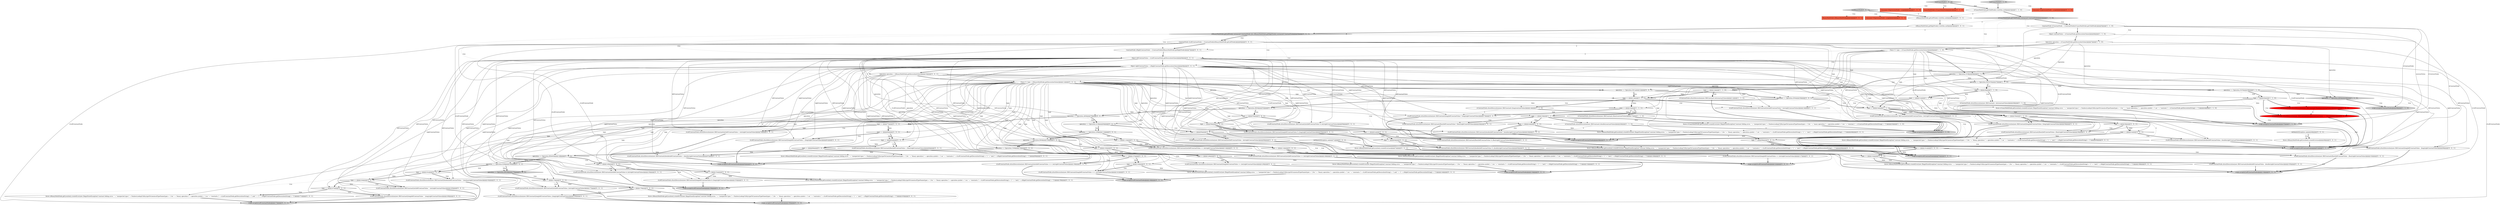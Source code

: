 digraph {
118 [style = filled, label = "type == @@@61@@@['0', '0', '1']", fillcolor = white, shape = diamond image = "AAA0AAABBB3BBB"];
20 [style = filled, label = "Object constantValue = irConstantNode.getDecorationValue()@@@6@@@['1', '1', '0']", fillcolor = white, shape = ellipse image = "AAA0AAABBB1BBB"];
108 [style = filled, label = "type == @@@83@@@['0', '0', '1']", fillcolor = white, shape = diamond image = "AAA0AAABBB3BBB"];
55 [style = filled, label = "irLeftConstantNode.attachDecoration(new IRDConstant((int)leftConstantValue % (int)rightConstantValue))@@@56@@@['0', '0', '1']", fillcolor = white, shape = ellipse image = "AAA0AAABBB3BBB"];
126 [style = filled, label = "throw irBinaryMathNode.getLocation().createError(ae)@@@72@@@['0', '0', '1']", fillcolor = white, shape = ellipse image = "AAA0AAABBB3BBB"];
89 [style = filled, label = "type == @@@179@@@['0', '0', '1']", fillcolor = white, shape = diamond image = "AAA0AAABBB3BBB"];
119 [style = filled, label = "Consumer<ExpressionNode> scope@@@2@@@['0', '0', '1']", fillcolor = tomato, shape = box image = "AAA0AAABBB3BBB"];
127 [style = filled, label = "visitBinaryMath['0', '0', '1']", fillcolor = lightgray, shape = diamond image = "AAA0AAABBB3BBB"];
51 [style = filled, label = "scope.accept(irLeftConstantNode)@@@146@@@['0', '0', '1']", fillcolor = lightgray, shape = ellipse image = "AAA0AAABBB3BBB"];
116 [style = filled, label = "throw irBinaryMathNode.getLocation().createError(new IllegalStateException(\"constant folding error: \" + \"unexpected type (\" + PainlessLookupUtility.typeToCanonicalTypeName(type) + \"( for \" + \"binary operation (\" + operation.symbol + \"( on \" + \"constants (\" + irLeftConstantNode.getDecorationString() + \"( \" + \"and (\" + irRightConstantNode.getDecorationString() + \"(\"))@@@132@@@['0', '0', '1']", fillcolor = white, shape = ellipse image = "AAA0AAABBB3BBB"];
143 [style = filled, label = "irLeftConstantNode.attachDecoration(new IRDConstant((long)leftConstantValue / (long)rightConstantValue))@@@36@@@['0', '0', '1']", fillcolor = white, shape = ellipse image = "AAA0AAABBB3BBB"];
25 [style = filled, label = "visitUnaryMath['1', '0', '0']", fillcolor = lightgray, shape = diamond image = "AAA0AAABBB1BBB"];
18 [style = filled, label = "operation == Operation.BWNOT@@@27@@@['1', '1', '0']", fillcolor = white, shape = diamond image = "AAA0AAABBB1BBB"];
73 [style = filled, label = "type == @@@98@@@['0', '0', '1']", fillcolor = white, shape = diamond image = "AAA0AAABBB3BBB"];
137 [style = filled, label = "type == @@@77@@@['0', '0', '1']", fillcolor = white, shape = diamond image = "AAA0AAABBB3BBB"];
141 [style = filled, label = "throw irBinaryMathNode.getLocation().createError(new IllegalStateException(\"constant folding error: \" + \"unexpected type (\" + PainlessLookupUtility.typeToCanonicalTypeName(type) + \"( for \" + \"binary operation (\" + operation.symbol + \"( on \" + \"constants (\" + irLeftConstantNode.getDecorationString() + \"( \" + \"and (\" + irRightConstantNode.getDecorationString() + \"(\"))@@@45@@@['0', '0', '1']", fillcolor = white, shape = ellipse image = "AAA0AAABBB3BBB"];
12 [style = filled, label = "type == @@@40@@@['1', '1', '0']", fillcolor = white, shape = diamond image = "AAA0AAABBB1BBB"];
3 [style = filled, label = "Operation operation = irUnaryMathNode.getDecorationValue()@@@7@@@['1', '1', '0']", fillcolor = white, shape = ellipse image = "AAA0AAABBB1BBB"];
17 [style = filled, label = "irConstantNode.attachDecoration(new IRDConstant(-(long)constantValue))@@@14@@@['1', '1', '0']", fillcolor = white, shape = ellipse image = "AAA0AAABBB1BBB"];
66 [style = filled, label = "type == @@@113@@@['0', '0', '1']", fillcolor = white, shape = diamond image = "AAA0AAABBB3BBB"];
75 [style = filled, label = "type == @@@38@@@['0', '0', '1']", fillcolor = white, shape = diamond image = "AAA0AAABBB3BBB"];
53 [style = filled, label = "irBinaryMathNode.getLeftNode() instanceof ConstantNode && irBinaryMathNode.getRightNode() instanceof ConstantNode@@@5@@@['0', '0', '1']", fillcolor = lightgray, shape = diamond image = "AAA0AAABBB3BBB"];
27 [style = filled, label = "type == @@@31@@@['1', '1', '0']", fillcolor = white, shape = diamond image = "AAA0AAABBB1BBB"];
63 [style = filled, label = "type == @@@152@@@['0', '0', '1']", fillcolor = white, shape = diamond image = "AAA0AAABBB3BBB"];
59 [style = filled, label = "throw irBinaryMathNode.getLocation().createError(new IllegalStateException(\"constant folding error: \" + \"unexpected type (\" + PainlessLookupUtility.typeToCanonicalTypeName(type) + \"( for \" + \"binary operation (\" + operation.symbol + \"( on \" + \"constants (\" + irLeftConstantNode.getDecorationString() + \"( \" + \"and (\" + irRightConstantNode.getDecorationString() + \"(\"))@@@90@@@['0', '0', '1']", fillcolor = white, shape = ellipse image = "AAA0AAABBB3BBB"];
83 [style = filled, label = "operation == Operation.BWAND@@@148@@@['0', '0', '1']", fillcolor = white, shape = diamond image = "AAA0AAABBB3BBB"];
78 [style = filled, label = "operation == Operation.USH@@@136@@@['0', '0', '1']", fillcolor = white, shape = diamond image = "AAA0AAABBB3BBB"];
23 [style = filled, label = "scope.accept(irConstantNode)@@@25@@@['1', '1', '0']", fillcolor = lightgray, shape = ellipse image = "AAA0AAABBB1BBB"];
36 [style = filled, label = "visitUnaryMath['0', '1', '0']", fillcolor = lightgray, shape = diamond image = "AAA0AAABBB2BBB"];
72 [style = filled, label = "ArithmeticException ae@@@48@@@['0', '0', '1']", fillcolor = white, shape = diamond image = "AAA0AAABBB3BBB"];
68 [style = filled, label = "irLeftConstantNode.attachDecoration(new IRDConstant((int)leftConstantValue / (int)rightConstantValue))@@@33@@@['0', '0', '1']", fillcolor = white, shape = ellipse image = "AAA0AAABBB3BBB"];
90 [style = filled, label = "operation == Operation.REM@@@53@@@['0', '0', '1']", fillcolor = white, shape = diamond image = "AAA0AAABBB3BBB"];
100 [style = filled, label = "type == @@@116@@@['0', '0', '1']", fillcolor = white, shape = diamond image = "AAA0AAABBB3BBB"];
101 [style = filled, label = "type == @@@95@@@['0', '0', '1']", fillcolor = white, shape = diamond image = "AAA0AAABBB3BBB"];
33 [style = filled, label = "scope.accept(irConstantNode)@@@37@@@['1', '1', '0']", fillcolor = lightgray, shape = ellipse image = "AAA0AAABBB1BBB"];
47 [style = filled, label = "irLeftConstantNode.attachDecoration(new IRDConstant((double)leftConstantValue % (double)rightConstantValue))@@@65@@@['0', '0', '1']", fillcolor = white, shape = ellipse image = "AAA0AAABBB3BBB"];
80 [style = filled, label = "scope.accept(irLeftConstantNode)@@@122@@@['0', '0', '1']", fillcolor = lightgray, shape = ellipse image = "AAA0AAABBB3BBB"];
92 [style = filled, label = "ArithmeticException ae@@@71@@@['0', '0', '1']", fillcolor = white, shape = diamond image = "AAA0AAABBB3BBB"];
97 [style = filled, label = "throw irBinaryMathNode.getLocation().createError(new IllegalStateException(\"constant folding error: \" + \"unexpected type (\" + PainlessLookupUtility.typeToCanonicalTypeName(type) + \"( for \" + \"binary operation (\" + operation.symbol + \"( on \" + \"constants (\" + irLeftConstantNode.getDecorationString() + \"( and \" + \"(\" + irRightConstantNode.getDecorationString() + \"(\"))@@@144@@@['0', '0', '1']", fillcolor = white, shape = ellipse image = "AAA0AAABBB3BBB"];
4 [style = filled, label = "ConstantNode irConstantNode = (ConstantNode)irUnaryMathNode.getChildNode()@@@5@@@['1', '1', '0']", fillcolor = white, shape = ellipse image = "AAA0AAABBB1BBB"];
88 [style = filled, label = "scope.accept(irLeftConstantNode)@@@173@@@['0', '0', '1']", fillcolor = lightgray, shape = ellipse image = "AAA0AAABBB3BBB"];
46 [style = filled, label = "type == @@@101@@@['0', '0', '1']", fillcolor = white, shape = diamond image = "AAA0AAABBB3BBB"];
64 [style = filled, label = "irLeftConstantNode.attachDecoration(new IRDConstant((long)leftConstantValue & (long)rightConstantValue))@@@153@@@['0', '0', '1']", fillcolor = white, shape = ellipse image = "AAA0AAABBB3BBB"];
45 [style = filled, label = "operation == Operation.BWOR@@@175@@@['0', '0', '1']", fillcolor = lightgray, shape = diamond image = "AAA0AAABBB3BBB"];
39 [style = filled, label = "irLeftConstantNode.attachDecoration(new IRDConstant((int)leftConstantValue & (int)rightConstantValue))@@@150@@@['0', '0', '1']", fillcolor = white, shape = ellipse image = "AAA0AAABBB3BBB"];
114 [style = filled, label = "ConstantNode irLeftConstantNode = (ConstantNode)irBinaryMathNode.getLeftNode()@@@6@@@['0', '0', '1']", fillcolor = white, shape = ellipse image = "AAA0AAABBB3BBB"];
29 [style = filled, label = "irConstantNode.attachDecoration(new IRDConstant(!(boolean)constantValue))@@@41@@@['1', '0', '0']", fillcolor = red, shape = ellipse image = "AAA1AAABBB1BBB"];
122 [style = filled, label = "type == @@@55@@@['0', '0', '1']", fillcolor = white, shape = diamond image = "AAA0AAABBB3BBB"];
37 [style = filled, label = "irLeftConstantNode.attachDecoration(new IRDConstant((long)leftConstantValue ^ (long)rightConstantValue))@@@168@@@['0', '0', '1']", fillcolor = white, shape = ellipse image = "AAA0AAABBB3BBB"];
30 [style = filled, label = "scope.accept(irLeftConstantNode)@@@51@@@['1', '1', '1']", fillcolor = lightgray, shape = ellipse image = "AAA0AAABBB1BBB"];
14 [style = filled, label = "irConstantNode.attachDecoration(new IRDConstant(-(int)constantValue))@@@11@@@['1', '1', '0']", fillcolor = white, shape = ellipse image = "AAA0AAABBB1BBB"];
76 [style = filled, label = "ConstantNode irRightConstantNode = (ConstantNode)irBinaryMathNode.getRightNode()@@@7@@@['0', '0', '1']", fillcolor = white, shape = ellipse image = "AAA0AAABBB3BBB"];
61 [style = filled, label = "irLeftConstantNode.attachDecoration(new IRDConstant((int)leftConstantValue * (int)rightConstantValue))@@@14@@@['0', '0', '1']", fillcolor = white, shape = ellipse image = "AAA0AAABBB3BBB"];
35 [style = filled, label = "Consumer<ExpressionNode> scope@@@2@@@['0', '1', '0']", fillcolor = tomato, shape = box image = "AAA0AAABBB2BBB"];
91 [style = filled, label = "Class<?> type = irBinaryMathNode.getDecorationValue()@@@11@@@['0', '0', '1']", fillcolor = white, shape = ellipse image = "AAA0AAABBB3BBB"];
109 [style = filled, label = "type == @@@137@@@['0', '0', '1']", fillcolor = white, shape = diamond image = "AAA0AAABBB3BBB"];
13 [style = filled, label = "irConstantNode.attachDecoration(new IRDConstant(-(double)constantValue))@@@20@@@['1', '1', '0']", fillcolor = white, shape = ellipse image = "AAA0AAABBB1BBB"];
21 [style = filled, label = "operation == Operation.ADD@@@48@@@['1', '1', '0']", fillcolor = lightgray, shape = diamond image = "AAA0AAABBB1BBB"];
28 [style = filled, label = "type == @@@35@@@['1', '1', '1']", fillcolor = white, shape = diamond image = "AAA0AAABBB1BBB"];
65 [style = filled, label = "irLeftConstantNode.attachDecoration(new IRDConstant((double)leftConstantValue * (double)rightConstantValue))@@@23@@@['0', '0', '1']", fillcolor = white, shape = ellipse image = "AAA0AAABBB3BBB"];
144 [style = filled, label = "irLeftConstantNode.attachDecoration(new IRDConstant((float)leftConstantValue * (float)rightConstantValue))@@@20@@@['0', '0', '1']", fillcolor = white, shape = ellipse image = "AAA0AAABBB3BBB"];
93 [style = filled, label = "scope.accept(irLeftConstantNode)@@@134@@@['0', '0', '1']", fillcolor = lightgray, shape = ellipse image = "AAA0AAABBB3BBB"];
129 [style = filled, label = "type == @@@149@@@['0', '0', '1']", fillcolor = white, shape = diamond image = "AAA0AAABBB3BBB"];
142 [style = filled, label = "irBinaryMathNode.getRightNode().visit(this,null)@@@4@@@['0', '0', '1']", fillcolor = white, shape = ellipse image = "AAA0AAABBB3BBB"];
69 [style = filled, label = "type == @@@161@@@['0', '0', '1']", fillcolor = white, shape = diamond image = "AAA0AAABBB3BBB"];
7 [style = filled, label = "Class<?> type = irUnaryMathNode.getDecorationValue()@@@8@@@['1', '1', '0']", fillcolor = white, shape = ellipse image = "AAA0AAABBB1BBB"];
5 [style = filled, label = "irConstantNode.attachDecoration(new IRDConstant(~(int)constantValue))@@@29@@@['1', '1', '0']", fillcolor = white, shape = ellipse image = "AAA0AAABBB1BBB"];
111 [style = filled, label = "irLeftConstantNode.attachDecoration(new IRDConstant((long)leftConstantValue << (int)rightConstantValue))@@@117@@@['0', '0', '1']", fillcolor = white, shape = ellipse image = "AAA0AAABBB3BBB"];
58 [style = filled, label = "irLeftConstantNode.attachDecoration(new IRDConstant((int)leftConstantValue ^ (int)rightConstantValue))@@@165@@@['0', '0', '1']", fillcolor = white, shape = ellipse image = "AAA0AAABBB3BBB"];
85 [style = filled, label = "type == @@@58@@@['0', '0', '1']", fillcolor = white, shape = diamond image = "AAA0AAABBB3BBB"];
2 [style = filled, label = "scope.accept(irConstantNode)@@@49@@@['1', '1', '0']", fillcolor = lightgray, shape = ellipse image = "AAA0AAABBB1BBB"];
56 [style = filled, label = "throw irBinaryMathNode.getLocation().createError(ae)@@@49@@@['0', '0', '1']", fillcolor = white, shape = ellipse image = "AAA0AAABBB3BBB"];
32 [style = filled, label = "type == @@@13@@@['1', '1', '1']", fillcolor = white, shape = diamond image = "AAA0AAABBB1BBB"];
117 [style = filled, label = "irLeftConstantNode.attachDecoration(new IRDConstant((long)leftConstantValue % (long)rightConstantValue))@@@59@@@['0', '0', '1']", fillcolor = white, shape = ellipse image = "AAA0AAABBB3BBB"];
50 [style = filled, label = "Object leftConstantValue = irLeftConstantNode.getDecorationValue()@@@8@@@['0', '0', '1']", fillcolor = white, shape = ellipse image = "AAA0AAABBB3BBB"];
48 [style = filled, label = "scope.accept(irLeftConstantNode)@@@74@@@['0', '0', '1']", fillcolor = lightgray, shape = ellipse image = "AAA0AAABBB3BBB"];
87 [style = filled, label = "irLeftConstantNode.attachDecoration(new IRDConstant((float)leftConstantValue % (float)rightConstantValue))@@@62@@@['0', '0', '1']", fillcolor = white, shape = ellipse image = "AAA0AAABBB3BBB"];
99 [style = filled, label = "operation == Operation.SUB@@@94@@@['0', '0', '1']", fillcolor = white, shape = diamond image = "AAA0AAABBB3BBB"];
19 [style = filled, label = "type == @@@19@@@['1', '1', '1']", fillcolor = white, shape = diamond image = "AAA0AAABBB1BBB"];
105 [style = filled, label = "irLeftConstantNode.attachDecoration(new IRDConstant((long)leftConstantValue | (long)rightConstantValue))@@@180@@@['0', '0', '1']", fillcolor = white, shape = ellipse image = "AAA0AAABBB3BBB"];
42 [style = filled, label = "throw irBinaryMathNode.getLocation().createError(new IllegalStateException(\"constant folding error: \" + \"unexpected type (\" + PainlessLookupUtility.typeToCanonicalTypeName(type) + \"( for \" + \"binary operation (\" + operation.symbol + \"( on \" + \"constants (\" + irLeftConstantNode.getDecorationString() + \"( and \" + \"(\" + irRightConstantNode.getDecorationString() + \"(\"))@@@171@@@['0', '0', '1']", fillcolor = white, shape = ellipse image = "AAA0AAABBB3BBB"];
106 [style = filled, label = "throw irBinaryMathNode.getLocation().createError(new IllegalStateException(\"constant folding error: \" + \"unexpected type (\" + PainlessLookupUtility.typeToCanonicalTypeName(type) + \"( for \" + \"binary operation (\" + operation.symbol + \"( on \" + \"constants (\" + irLeftConstantNode.getDecorationString() + \"( \" + \"and (\" + irRightConstantNode.getDecorationString() + \"(\"))@@@120@@@['0', '0', '1']", fillcolor = white, shape = ellipse image = "AAA0AAABBB3BBB"];
133 [style = filled, label = "type == @@@128@@@['0', '0', '1']", fillcolor = white, shape = diamond image = "AAA0AAABBB3BBB"];
10 [style = filled, label = "type == @@@28@@@['1', '1', '0']", fillcolor = white, shape = diamond image = "AAA0AAABBB1BBB"];
125 [style = filled, label = "irLeftConstantNode.attachDecoration(new IRDConstant((int)leftConstantValue | (int)rightConstantValue))@@@177@@@['0', '0', '1']", fillcolor = white, shape = ellipse image = "AAA0AAABBB3BBB"];
128 [style = filled, label = "throw irBinaryMathNode.getLocation().createError(new IllegalStateException(\"constant folding error: \" + \"unexpected type (\" + PainlessLookupUtility.typeToCanonicalTypeName(type) + \"( for \" + \"binary operation (\" + operation.symbol + \"( on \" + \"constants (\" + irLeftConstantNode.getDecorationString() + \"( \" + \"and (\" + irRightConstantNode.getDecorationString() + \"(\"))@@@68@@@['0', '0', '1']", fillcolor = white, shape = ellipse image = "AAA0AAABBB3BBB"];
132 [style = filled, label = "type == @@@167@@@['0', '0', '1']", fillcolor = white, shape = diamond image = "AAA0AAABBB3BBB"];
11 [style = filled, label = "type == @@@10@@@['1', '1', '0']", fillcolor = white, shape = diamond image = "AAA0AAABBB1BBB"];
94 [style = filled, label = "irLeftConstantNode.attachDecoration(new IRDConstant((double)leftConstantValue / (double)rightConstantValue))@@@42@@@['0', '0', '1']", fillcolor = white, shape = ellipse image = "AAA0AAABBB3BBB"];
103 [style = filled, label = "throw irBinaryMathNode.getLocation().createError(new IllegalStateException(\"constant folding error: \" + \"unexpected type (\" + PainlessLookupUtility.typeToCanonicalTypeName(type) + \"( for \" + \"binary operation (\" + operation.symbol + \"( on \" + \"constants (\" + irLeftConstantNode.getDecorationString() + \"( \" + \"and (\" + irRightConstantNode.getDecorationString() + \"(\"))@@@26@@@['0', '0', '1']", fillcolor = white, shape = ellipse image = "AAA0AAABBB3BBB"];
26 [style = filled, label = "irConstantNode.attachDecoration(new IRDConstant(-(float)constantValue))@@@17@@@['1', '1', '0']", fillcolor = white, shape = ellipse image = "AAA0AAABBB1BBB"];
84 [style = filled, label = "operation == Operation.RSH@@@124@@@['0', '0', '1']", fillcolor = white, shape = diamond image = "AAA0AAABBB3BBB"];
62 [style = filled, label = "type == @@@41@@@['0', '0', '1']", fillcolor = white, shape = diamond image = "AAA0AAABBB3BBB"];
124 [style = filled, label = "irLeftConstantNode.attachDecoration(new IRDConstant((float)leftConstantValue - (float)rightConstantValue))@@@102@@@['0', '0', '1']", fillcolor = white, shape = ellipse image = "AAA0AAABBB3BBB"];
54 [style = filled, label = "irLeftConstantNode.attachDecoration(new IRDConstant((long)leftConstantValue >>> (int)rightConstantValue))@@@141@@@['0', '0', '1']", fillcolor = white, shape = ellipse image = "AAA0AAABBB3BBB"];
38 [style = filled, label = "type == @@@140@@@['0', '0', '1']", fillcolor = white, shape = diamond image = "AAA0AAABBB3BBB"];
6 [style = filled, label = "operation == Operation.NOT@@@39@@@['1', '1', '0']", fillcolor = white, shape = diamond image = "AAA0AAABBB1BBB"];
70 [style = filled, label = "Object rightConstantValue = irRightConstantNode.getDecorationValue()@@@9@@@['0', '0', '1']", fillcolor = white, shape = ellipse image = "AAA0AAABBB3BBB"];
134 [style = filled, label = "throw irBinaryMathNode.getLocation().createError(new IllegalStateException(\"constant folding error: \" + \"unexpected type (\" + PainlessLookupUtility.typeToCanonicalTypeName(type) + \"( for \" + \"binary operation (\" + operation.symbol + \"( on \" + \"constants (\" + irLeftConstantNode.getDecorationString() + \"( \" + \"and (\" + irRightConstantNode.getDecorationString() + \"(\"))@@@183@@@['0', '0', '1']", fillcolor = white, shape = ellipse image = "AAA0AAABBB3BBB"];
98 [style = filled, label = "operation == Operation.MUL@@@12@@@['0', '0', '1']", fillcolor = white, shape = diamond image = "AAA0AAABBB3BBB"];
8 [style = filled, label = "Consumer<ExpressionNode> scope@@@2@@@['1', '0', '0']", fillcolor = tomato, shape = box image = "AAA0AAABBB1BBB"];
71 [style = filled, label = "scope.accept(irLeftConstantNode)@@@92@@@['0', '0', '1']", fillcolor = lightgray, shape = ellipse image = "AAA0AAABBB3BBB"];
131 [style = filled, label = "irLeftConstantNode.attachDecoration(new IRDConstant((int)leftConstantValue + (int)rightConstantValue))@@@78@@@['0', '0', '1']", fillcolor = white, shape = ellipse image = "AAA0AAABBB3BBB"];
9 [style = filled, label = "irUnaryMathNode.getChildNode().visit(this,null)@@@3@@@['1', '1', '0']", fillcolor = white, shape = ellipse image = "AAA0AAABBB1BBB"];
41 [style = filled, label = "irLeftConstantNode.attachDecoration(new IRDConstant((double)leftConstantValue + (double)rightConstantValue))@@@87@@@['0', '0', '1']", fillcolor = white, shape = ellipse image = "AAA0AAABBB3BBB"];
96 [style = filled, label = "type == @@@64@@@['0', '0', '1']", fillcolor = white, shape = diamond image = "AAA0AAABBB3BBB"];
115 [style = filled, label = "scope.accept(irLeftConstantNode)@@@28@@@['0', '0', '1']", fillcolor = lightgray, shape = ellipse image = "AAA0AAABBB3BBB"];
145 [style = filled, label = "irLeftConstantNode.attachDecoration(new IRDConstant((long)leftConstantValue + (long)rightConstantValue))@@@81@@@['0', '0', '1']", fillcolor = white, shape = ellipse image = "AAA0AAABBB3BBB"];
24 [style = filled, label = "irUnaryMathNode.getChildNode() instanceof ConstantNode@@@4@@@['1', '1', '0']", fillcolor = lightgray, shape = diamond image = "AAA0AAABBB1BBB"];
79 [style = filled, label = "irLeftConstantNode.attachDecoration(new IRDConstant((boolean)leftConstantValue ^ (boolean)rightConstantValue))@@@162@@@['0', '0', '1']", fillcolor = white, shape = ellipse image = "AAA0AAABBB3BBB"];
121 [style = filled, label = "type == @@@104@@@['0', '0', '1']", fillcolor = white, shape = diamond image = "AAA0AAABBB3BBB"];
40 [style = filled, label = "operation == Operation.ADD@@@76@@@['0', '0', '1']", fillcolor = white, shape = diamond image = "AAA0AAABBB3BBB"];
82 [style = filled, label = "irLeftConstantNode.attachDecoration(new IRDConstant((float)leftConstantValue / (float)rightConstantValue))@@@39@@@['0', '0', '1']", fillcolor = white, shape = ellipse image = "AAA0AAABBB3BBB"];
67 [style = filled, label = "type == @@@86@@@['0', '0', '1']", fillcolor = white, shape = diamond image = "AAA0AAABBB3BBB"];
107 [style = filled, label = "type == @@@164@@@['0', '0', '1']", fillcolor = white, shape = diamond image = "AAA0AAABBB3BBB"];
139 [style = filled, label = "type == @@@22@@@['0', '0', '1']", fillcolor = white, shape = diamond image = "AAA0AAABBB3BBB"];
104 [style = filled, label = "irLeftConstantNode.attachDecoration(new IRDConstant((long)leftConstantValue >> (int)rightConstantValue))@@@129@@@['0', '0', '1']", fillcolor = white, shape = ellipse image = "AAA0AAABBB3BBB"];
0 [style = filled, label = "type == @@@32@@@['1', '1', '1']", fillcolor = white, shape = diamond image = "AAA0AAABBB1BBB"];
74 [style = filled, label = "irBinaryMathNode.getLeftNode().visit(this,null)@@@3@@@['0', '0', '1']", fillcolor = white, shape = ellipse image = "AAA0AAABBB3BBB"];
49 [style = filled, label = "type == @@@125@@@['0', '0', '1']", fillcolor = white, shape = diamond image = "AAA0AAABBB3BBB"];
86 [style = filled, label = "BinaryMathNode irBinaryMathNode@@@2@@@['0', '0', '1']", fillcolor = tomato, shape = box image = "AAA0AAABBB3BBB"];
102 [style = filled, label = "irLeftConstantNode.attachDecoration(new IRDConstant((long)leftConstantValue - (long)rightConstantValue))@@@99@@@['0', '0', '1']", fillcolor = white, shape = ellipse image = "AAA0AAABBB3BBB"];
112 [style = filled, label = "irLeftConstantNode.attachDecoration(new IRDConstant((double)leftConstantValue - (double)rightConstantValue))@@@105@@@['0', '0', '1']", fillcolor = white, shape = ellipse image = "AAA0AAABBB3BBB"];
31 [style = filled, label = "UnaryMathNode irUnaryMathNode@@@2@@@['1', '1', '0']", fillcolor = tomato, shape = box image = "AAA0AAABBB1BBB"];
57 [style = filled, label = "irLeftConstantNode.attachDecoration(new IRDConstant((int)leftConstantValue - (int)rightConstantValue))@@@96@@@['0', '0', '1']", fillcolor = white, shape = ellipse image = "AAA0AAABBB3BBB"];
110 [style = filled, label = "scope.accept(irLeftConstantNode)@@@185@@@['0', '0', '1']", fillcolor = lightgray, shape = ellipse image = "AAA0AAABBB3BBB"];
81 [style = filled, label = "operation == Operation.DIV@@@30@@@['0', '0', '1']", fillcolor = white, shape = diamond image = "AAA0AAABBB3BBB"];
16 [style = filled, label = "throw irUnaryMathNode.getLocation().createError(new IllegalStateException(\"constant folding error: \" + \"unexpected type (\" + PainlessLookupUtility.typeToCanonicalTypeName(type) + \"( for \" + \"unary operation (\" + operation.symbol + \"( on \" + \"constant (\" + irConstantNode.getDecorationString() + \"(\"))@@@23@@@['1', '1', '0']", fillcolor = white, shape = ellipse image = "AAA0AAABBB1BBB"];
44 [style = filled, label = "irLeftConstantNode.attachDecoration(new IRDConstant((float)leftConstantValue + (float)rightConstantValue))@@@84@@@['0', '0', '1']", fillcolor = white, shape = ellipse image = "AAA0AAABBB3BBB"];
1 [style = filled, label = "throw irUnaryMathNode.getLocation().createError(new IllegalStateException(\"constant folding error: \" + \"unexpected type (\" + PainlessLookupUtility.typeToCanonicalTypeName(type) + \"( for \" + \"unary operation (\" + operation.symbol + \"( on \" + \"constant (\" + irConstantNode.getDecorationString() + \"(\"))@@@44@@@['1', '1', '0']", fillcolor = white, shape = ellipse image = "AAA0AAABBB1BBB"];
77 [style = filled, label = "irLeftConstantNode.attachDecoration(new IRDConstant((long)leftConstantValue * (long)rightConstantValue))@@@17@@@['0', '0', '1']", fillcolor = white, shape = ellipse image = "AAA0AAABBB3BBB"];
140 [style = filled, label = "irLeftConstantNode.attachDecoration(new IRDConstant((int)leftConstantValue >>> (int)rightConstantValue))@@@138@@@['0', '0', '1']", fillcolor = white, shape = ellipse image = "AAA0AAABBB3BBB"];
22 [style = filled, label = "operation == Operation.SUB@@@9@@@['1', '1', '0']", fillcolor = white, shape = diamond image = "AAA0AAABBB1BBB"];
130 [style = filled, label = "type == @@@176@@@['0', '0', '1']", fillcolor = white, shape = diamond image = "AAA0AAABBB3BBB"];
52 [style = filled, label = "scope.accept(irLeftConstantNode)@@@110@@@['0', '0', '1']", fillcolor = lightgray, shape = ellipse image = "AAA0AAABBB3BBB"];
15 [style = filled, label = "type == @@@16@@@['1', '1', '1']", fillcolor = white, shape = diamond image = "AAA0AAABBB1BBB"];
120 [style = filled, label = "type == @@@80@@@['0', '0', '1']", fillcolor = white, shape = diamond image = "AAA0AAABBB3BBB"];
135 [style = filled, label = "Operation operation = irBinaryMathNode.getDecorationValue()@@@10@@@['0', '0', '1']", fillcolor = white, shape = ellipse image = "AAA0AAABBB3BBB"];
113 [style = filled, label = "operation == Operation.XOR@@@160@@@['0', '0', '1']", fillcolor = white, shape = diamond image = "AAA0AAABBB3BBB"];
34 [style = filled, label = "irConstantNode.attachDecoration(new IRDConstant(((boolean)constantValue) == false))@@@41@@@['0', '1', '0']", fillcolor = red, shape = ellipse image = "AAA1AAABBB2BBB"];
60 [style = filled, label = "scope.accept(irLeftConstantNode)@@@158@@@['0', '0', '1']", fillcolor = lightgray, shape = ellipse image = "AAA0AAABBB3BBB"];
138 [style = filled, label = "irLeftConstantNode.attachDecoration(new IRDConstant((int)leftConstantValue >> (int)rightConstantValue))@@@126@@@['0', '0', '1']", fillcolor = white, shape = ellipse image = "AAA0AAABBB3BBB"];
95 [style = filled, label = "throw irBinaryMathNode.getLocation().createError(new IllegalStateException(\"constant folding error: \" + \"unexpected type (\" + PainlessLookupUtility.typeToCanonicalTypeName(type) + \"( for \" + \"binary operation (\" + operation.symbol + \"( on \" + \"constants (\" + irLeftConstantNode.getDecorationString() + \"( \" + \"and (\" + irRightConstantNode.getDecorationString() + \"(\"))@@@156@@@['0', '0', '1']", fillcolor = white, shape = ellipse image = "AAA0AAABBB3BBB"];
136 [style = filled, label = "irLeftConstantNode.attachDecoration(new IRDConstant((int)leftConstantValue << (int)rightConstantValue))@@@114@@@['0', '0', '1']", fillcolor = white, shape = ellipse image = "AAA0AAABBB3BBB"];
123 [style = filled, label = "operation == Operation.LSH@@@112@@@['0', '0', '1']", fillcolor = white, shape = diamond image = "AAA0AAABBB3BBB"];
43 [style = filled, label = "throw irBinaryMathNode.getLocation().createError(new IllegalStateException(\"constant folding error: \" + \"unexpected type (\" + PainlessLookupUtility.typeToCanonicalTypeName(type) + \"( for \" + \"binary operation (\" + operation.symbol + \"( on \" + \"constants (\" + irLeftConstantNode.getDecorationString() + \"( \" + \"and (\" + irRightConstantNode.getDecorationString() + \"(\"))@@@108@@@['0', '0', '1']", fillcolor = white, shape = ellipse image = "AAA0AAABBB3BBB"];
66->100 [style = dotted, label="false"];
50->104 [style = solid, label="leftConstantValue"];
11->14 [style = bold, label=""];
114->93 [style = solid, label="irLeftConstantNode"];
91->15 [style = solid, label="type"];
120->145 [style = bold, label=""];
50->111 [style = solid, label="leftConstantValue"];
21->2 [style = bold, label=""];
123->66 [style = bold, label=""];
39->60 [style = bold, label=""];
28->143 [style = dotted, label="true"];
53->114 [style = bold, label=""];
7->15 [style = solid, label="type"];
70->79 [style = solid, label="rightConstantValue"];
32->17 [style = dotted, label="true"];
91->28 [style = solid, label="type"];
64->60 [style = bold, label=""];
114->60 [style = solid, label="irLeftConstantNode"];
15->26 [style = dotted, label="true"];
12->34 [style = dotted, label="true"];
19->144 [style = dotted, label="true"];
70->55 [style = solid, label="rightConstantValue"];
85->118 [style = bold, label=""];
132->42 [style = bold, label=""];
137->131 [style = bold, label=""];
36->9 [style = bold, label=""];
91->46 [style = solid, label="type"];
91->75 [style = solid, label="type"];
27->0 [style = bold, label=""];
91->32 [style = solid, label="type"];
75->62 [style = bold, label=""];
132->37 [style = dotted, label="true"];
101->57 [style = bold, label=""];
91->109 [style = solid, label="type"];
83->113 [style = dotted, label="false"];
113->69 [style = dotted, label="true"];
123->84 [style = bold, label=""];
120->145 [style = dotted, label="true"];
7->19 [style = solid, label="type"];
76->50 [style = bold, label=""];
114->88 [style = solid, label="irLeftConstantNode"];
50->41 [style = solid, label="leftConstantValue"];
75->82 [style = bold, label=""];
32->17 [style = bold, label=""];
22->11 [style = bold, label=""];
87->48 [style = bold, label=""];
121->43 [style = bold, label=""];
29->34 [style = dashed, label="0"];
3->6 [style = solid, label="operation"];
18->33 [style = dotted, label="true"];
40->137 [style = dotted, label="true"];
68->30 [style = bold, label=""];
143->30 [style = bold, label=""];
107->58 [style = bold, label=""];
21->2 [style = dotted, label="true"];
16->23 [style = bold, label=""];
7->28 [style = solid, label="type"];
0->28 [style = dotted, label="false"];
91->38 [style = solid, label="type"];
45->130 [style = dotted, label="true"];
145->71 [style = bold, label=""];
109->38 [style = dotted, label="false"];
70->65 [style = solid, label="rightConstantValue"];
28->75 [style = bold, label=""];
18->10 [style = dotted, label="true"];
50->140 [style = solid, label="leftConstantValue"];
72->56 [style = bold, label=""];
10->5 [style = bold, label=""];
84->49 [style = bold, label=""];
18->10 [style = bold, label=""];
69->107 [style = bold, label=""];
91->69 [style = solid, label="type"];
18->6 [style = bold, label=""];
12->1 [style = dotted, label="false"];
72->56 [style = dotted, label="true"];
92->126 [style = dotted, label="true"];
37->88 [style = bold, label=""];
131->71 [style = bold, label=""];
132->42 [style = dotted, label="false"];
114->71 [style = solid, label="irLeftConstantNode"];
100->111 [style = bold, label=""];
50->79 [style = solid, label="leftConstantValue"];
10->27 [style = bold, label=""];
1->128 [style = dashed, label="0"];
114->76 [style = bold, label=""];
7->11 [style = solid, label="type"];
83->113 [style = bold, label=""];
122->85 [style = dotted, label="false"];
83->129 [style = bold, label=""];
19->13 [style = dotted, label="true"];
49->133 [style = dotted, label="false"];
82->30 [style = bold, label=""];
57->52 [style = bold, label=""];
24->4 [style = bold, label=""];
118->96 [style = dotted, label="false"];
70->41 [style = solid, label="rightConstantValue"];
0->33 [style = bold, label=""];
114->52 [style = solid, label="irLeftConstantNode"];
73->102 [style = bold, label=""];
91->118 [style = solid, label="type"];
26->23 [style = bold, label=""];
32->15 [style = bold, label=""];
135->90 [style = solid, label="operation"];
46->124 [style = bold, label=""];
123->66 [style = dotted, label="true"];
0->28 [style = bold, label=""];
99->123 [style = dotted, label="false"];
137->131 [style = dotted, label="true"];
53->91 [style = dotted, label="true"];
85->117 [style = bold, label=""];
24->4 [style = dotted, label="true"];
100->111 [style = dotted, label="true"];
50->138 [style = solid, label="leftConstantValue"];
98->115 [style = dotted, label="true"];
98->32 [style = bold, label=""];
59->71 [style = bold, label=""];
70->44 [style = solid, label="rightConstantValue"];
70->47 [style = solid, label="rightConstantValue"];
120->108 [style = dotted, label="false"];
19->16 [style = dotted, label="false"];
9->74 [style = dashed, label="0"];
53->76 [style = dotted, label="true"];
109->38 [style = bold, label=""];
91->98 [style = bold, label=""];
130->125 [style = bold, label=""];
0->68 [style = dotted, label="true"];
27->28 [style = dotted, label="false"];
70->124 [style = solid, label="rightConstantValue"];
70->138 [style = solid, label="rightConstantValue"];
70->57 [style = solid, label="rightConstantValue"];
24->3 [style = dotted, label="true"];
53->70 [style = dotted, label="true"];
139->65 [style = dotted, label="true"];
81->90 [style = bold, label=""];
130->89 [style = bold, label=""];
73->46 [style = bold, label=""];
135->40 [style = solid, label="operation"];
50->61 [style = solid, label="leftConstantValue"];
91->107 [style = solid, label="type"];
135->83 [style = solid, label="operation"];
70->143 [style = solid, label="rightConstantValue"];
46->121 [style = dotted, label="false"];
22->23 [style = dotted, label="true"];
5->33 [style = bold, label=""];
47->48 [style = bold, label=""];
108->44 [style = dotted, label="true"];
78->51 [style = dotted, label="true"];
91->141 [style = solid, label="type"];
50->70 [style = bold, label=""];
118->87 [style = bold, label=""];
135->91 [style = bold, label=""];
136->80 [style = bold, label=""];
91->128 [style = solid, label="type"];
91->106 [style = solid, label="type"];
91->116 [style = solid, label="type"];
113->45 [style = bold, label=""];
50->143 [style = solid, label="leftConstantValue"];
94->30 [style = bold, label=""];
22->18 [style = bold, label=""];
10->27 [style = dotted, label="false"];
49->138 [style = bold, label=""];
118->96 [style = bold, label=""];
70->112 [style = solid, label="rightConstantValue"];
114->110 [style = solid, label="irLeftConstantNode"];
91->137 [style = solid, label="type"];
116->93 [style = bold, label=""];
41->71 [style = bold, label=""];
40->99 [style = dotted, label="false"];
100->106 [style = bold, label=""];
99->101 [style = dotted, label="true"];
113->88 [style = dotted, label="true"];
91->59 [style = solid, label="type"];
25->8 [style = dotted, label="true"];
62->94 [style = dotted, label="true"];
118->87 [style = dotted, label="true"];
99->123 [style = bold, label=""];
7->16 [style = solid, label="type"];
104->93 [style = bold, label=""];
139->65 [style = bold, label=""];
96->128 [style = dotted, label="false"];
38->54 [style = bold, label=""];
28->141 [style = dashed, label="0"];
7->27 [style = solid, label="type"];
25->9 [style = bold, label=""];
70->135 [style = bold, label=""];
69->79 [style = bold, label=""];
50->125 [style = solid, label="leftConstantValue"];
114->48 [style = solid, label="irLeftConstantNode"];
11->32 [style = bold, label=""];
50->39 [style = solid, label="leftConstantValue"];
78->83 [style = dotted, label="false"];
91->96 [style = solid, label="type"];
15->19 [style = bold, label=""];
91->100 [style = solid, label="type"];
89->105 [style = dotted, label="true"];
91->85 [style = solid, label="type"];
70->68 [style = solid, label="rightConstantValue"];
134->110 [style = bold, label=""];
89->134 [style = bold, label=""];
7->22 [style = bold, label=""];
96->128 [style = bold, label=""];
101->73 [style = dotted, label="false"];
50->54 [style = solid, label="leftConstantValue"];
14->23 [style = bold, label=""];
125->110 [style = bold, label=""];
103->115 [style = bold, label=""];
70->87 [style = solid, label="rightConstantValue"];
91->122 [style = solid, label="type"];
70->102 [style = solid, label="rightConstantValue"];
83->129 [style = dotted, label="true"];
89->105 [style = bold, label=""];
50->37 [style = solid, label="leftConstantValue"];
90->48 [style = dotted, label="true"];
70->136 [style = solid, label="rightConstantValue"];
140->51 [style = bold, label=""];
31->119 [style = dashed, label="0"];
107->132 [style = bold, label=""];
50->55 [style = solid, label="leftConstantValue"];
62->94 [style = bold, label=""];
49->133 [style = bold, label=""];
43->52 [style = bold, label=""];
83->60 [style = dotted, label="true"];
34->30 [style = bold, label=""];
50->144 [style = solid, label="leftConstantValue"];
105->110 [style = bold, label=""];
67->59 [style = dotted, label="false"];
50->57 [style = solid, label="leftConstantValue"];
91->130 [style = solid, label="type"];
137->120 [style = dotted, label="false"];
67->41 [style = bold, label=""];
50->47 [style = solid, label="leftConstantValue"];
27->0 [style = dotted, label="true"];
84->49 [style = dotted, label="true"];
69->107 [style = dotted, label="false"];
126->48 [style = bold, label=""];
40->99 [style = bold, label=""];
98->81 [style = dotted, label="false"];
15->77 [style = dotted, label="true"];
13->23 [style = bold, label=""];
137->120 [style = bold, label=""];
114->80 [style = solid, label="irLeftConstantNode"];
101->73 [style = bold, label=""];
70->39 [style = solid, label="rightConstantValue"];
77->115 [style = bold, label=""];
19->139 [style = dotted, label="false"];
36->35 [style = dotted, label="true"];
7->50 [style = dashed, label="0"];
91->101 [style = solid, label="type"];
84->78 [style = dotted, label="false"];
70->64 [style = solid, label="rightConstantValue"];
67->59 [style = bold, label=""];
44->71 [style = bold, label=""];
50->117 [style = solid, label="leftConstantValue"];
7->32 [style = solid, label="type"];
56->30 [style = bold, label=""];
90->122 [style = bold, label=""];
107->58 [style = dotted, label="true"];
29->30 [style = bold, label=""];
91->121 [style = solid, label="type"];
114->115 [style = solid, label="irLeftConstantNode"];
6->21 [style = dotted, label="false"];
73->102 [style = dotted, label="true"];
70->104 [style = solid, label="rightConstantValue"];
1->30 [style = bold, label=""];
113->69 [style = bold, label=""];
120->108 [style = bold, label=""];
144->115 [style = bold, label=""];
81->0 [style = dotted, label="true"];
55->48 [style = bold, label=""];
3->18 [style = solid, label="operation"];
106->80 [style = bold, label=""];
70->145 [style = solid, label="rightConstantValue"];
4->30 [style = solid, label="irConstantNode"];
24->142 [style = dashed, label="0"];
135->45 [style = solid, label="operation"];
20->34 [style = solid, label="constantValue"];
46->121 [style = bold, label=""];
7->12 [style = solid, label="type"];
127->74 [style = bold, label=""];
108->67 [style = bold, label=""];
135->81 [style = solid, label="operation"];
9->24 [style = bold, label=""];
129->39 [style = bold, label=""];
85->117 [style = dotted, label="true"];
50->44 [style = solid, label="leftConstantValue"];
32->61 [style = bold, label=""];
4->53 [style = dashed, label="0"];
78->109 [style = dotted, label="true"];
108->67 [style = dotted, label="false"];
135->78 [style = solid, label="operation"];
0->68 [style = bold, label=""];
132->37 [style = bold, label=""];
11->14 [style = dotted, label="true"];
70->94 [style = solid, label="rightConstantValue"];
70->54 [style = solid, label="rightConstantValue"];
121->112 [style = dotted, label="true"];
70->144 [style = solid, label="rightConstantValue"];
12->1 [style = bold, label=""];
81->90 [style = dotted, label="false"];
36->31 [style = dotted, label="true"];
91->89 [style = solid, label="type"];
0->143 [style = dashed, label="0"];
91->95 [style = solid, label="type"];
19->144 [style = bold, label=""];
50->145 [style = solid, label="leftConstantValue"];
91->63 [style = solid, label="type"];
91->73 [style = solid, label="type"];
12->29 [style = bold, label=""];
49->138 [style = dotted, label="true"];
19->13 [style = bold, label=""];
101->57 [style = dotted, label="true"];
97->51 [style = bold, label=""];
91->134 [style = solid, label="type"];
38->97 [style = dotted, label="false"];
90->122 [style = dotted, label="true"];
122->85 [style = bold, label=""];
107->132 [style = dotted, label="false"];
123->80 [style = dotted, label="true"];
6->12 [style = dotted, label="true"];
5->68 [style = dashed, label="0"];
63->95 [style = bold, label=""];
38->54 [style = dotted, label="true"];
4->2 [style = solid, label="irConstantNode"];
90->40 [style = dotted, label="false"];
98->81 [style = bold, label=""];
25->31 [style = dotted, label="true"];
6->21 [style = bold, label=""];
70->140 [style = solid, label="rightConstantValue"];
129->39 [style = dotted, label="true"];
130->125 [style = dotted, label="true"];
70->58 [style = solid, label="rightConstantValue"];
45->110 [style = dotted, label="true"];
50->77 [style = solid, label="leftConstantValue"];
135->98 [style = solid, label="operation"];
19->16 [style = bold, label=""];
113->45 [style = dotted, label="false"];
16->103 [style = dashed, label="0"];
102->52 [style = bold, label=""];
112->52 [style = bold, label=""];
50->68 [style = solid, label="leftConstantValue"];
4->20 [style = bold, label=""];
129->63 [style = dotted, label="false"];
54->51 [style = bold, label=""];
40->71 [style = dotted, label="true"];
6->30 [style = dotted, label="true"];
91->120 [style = solid, label="type"];
50->82 [style = solid, label="leftConstantValue"];
12->29 [style = dotted, label="true"];
98->32 [style = dotted, label="true"];
63->64 [style = bold, label=""];
61->115 [style = bold, label=""];
62->141 [style = bold, label=""];
19->139 [style = bold, label=""];
133->116 [style = bold, label=""];
78->83 [style = bold, label=""];
69->79 [style = dotted, label="true"];
135->84 [style = solid, label="operation"];
10->5 [style = dotted, label="true"];
139->103 [style = dotted, label="false"];
142->53 [style = bold, label=""];
15->26 [style = bold, label=""];
50->87 [style = solid, label="leftConstantValue"];
138->93 [style = bold, label=""];
70->61 [style = solid, label="rightConstantValue"];
128->48 [style = bold, label=""];
66->136 [style = bold, label=""];
109->140 [style = bold, label=""];
50->102 [style = solid, label="leftConstantValue"];
42->88 [style = bold, label=""];
130->89 [style = dotted, label="false"];
84->93 [style = dotted, label="true"];
89->134 [style = dotted, label="false"];
96->47 [style = bold, label=""];
91->132 [style = solid, label="type"];
100->106 [style = dotted, label="false"];
70->131 [style = solid, label="rightConstantValue"];
4->23 [style = solid, label="irConstantNode"];
74->142 [style = bold, label=""];
7->1 [style = solid, label="type"];
26->144 [style = dashed, label="0"];
27->28 [style = bold, label=""];
50->124 [style = solid, label="leftConstantValue"];
75->82 [style = dotted, label="true"];
73->46 [style = dotted, label="false"];
50->64 [style = solid, label="leftConstantValue"];
13->65 [style = dashed, label="0"];
135->99 [style = solid, label="operation"];
85->118 [style = dotted, label="false"];
70->77 [style = solid, label="rightConstantValue"];
91->97 [style = solid, label="type"];
133->104 [style = dotted, label="true"];
50->65 [style = solid, label="leftConstantValue"];
133->116 [style = dotted, label="false"];
15->19 [style = dotted, label="false"];
96->47 [style = dotted, label="true"];
22->18 [style = dotted, label="false"];
91->43 [style = solid, label="type"];
67->41 [style = dotted, label="true"];
79->88 [style = bold, label=""];
70->37 [style = solid, label="rightConstantValue"];
114->51 [style = solid, label="irLeftConstantNode"];
62->141 [style = dotted, label="false"];
63->64 [style = dotted, label="true"];
70->125 [style = solid, label="rightConstantValue"];
45->130 [style = bold, label=""];
70->117 [style = solid, label="rightConstantValue"];
114->30 [style = solid, label="irLeftConstantNode"];
14->61 [style = dashed, label="0"];
127->119 [style = dotted, label="true"];
91->19 [style = solid, label="type"];
3->76 [style = dashed, label="0"];
139->103 [style = bold, label=""];
75->62 [style = dotted, label="false"];
109->140 [style = dotted, label="true"];
135->113 [style = solid, label="operation"];
38->97 [style = bold, label=""];
84->78 [style = bold, label=""];
20->3 [style = bold, label=""];
7->10 [style = solid, label="type"];
91->62 [style = solid, label="type"];
53->114 [style = dotted, label="true"];
50->112 [style = solid, label="leftConstantValue"];
18->6 [style = dotted, label="false"];
91->42 [style = solid, label="type"];
121->43 [style = dotted, label="false"];
50->136 [style = solid, label="leftConstantValue"];
91->49 [style = solid, label="type"];
3->7 [style = bold, label=""];
24->22 [style = dotted, label="true"];
108->44 [style = bold, label=""];
4->33 [style = solid, label="irConstantNode"];
23->115 [style = dashed, label="0"];
11->32 [style = dotted, label="false"];
66->136 [style = dotted, label="true"];
92->126 [style = bold, label=""];
53->135 [style = dotted, label="true"];
24->7 [style = dotted, label="true"];
3->21 [style = solid, label="operation"];
117->48 [style = bold, label=""];
17->77 [style = dashed, label="0"];
129->63 [style = bold, label=""];
53->50 [style = dotted, label="true"];
91->67 [style = solid, label="type"];
32->61 [style = dotted, label="true"];
81->30 [style = dotted, label="true"];
91->133 [style = solid, label="type"];
63->95 [style = dotted, label="false"];
17->23 [style = bold, label=""];
127->86 [style = dotted, label="true"];
91->103 [style = solid, label="type"];
99->101 [style = bold, label=""];
70->111 [style = solid, label="rightConstantValue"];
53->98 [style = dotted, label="true"];
15->77 [style = bold, label=""];
124->52 [style = bold, label=""];
24->20 [style = dotted, label="true"];
122->55 [style = bold, label=""];
95->60 [style = bold, label=""];
135->123 [style = solid, label="operation"];
91->139 [style = solid, label="type"];
123->84 [style = dotted, label="false"];
122->55 [style = dotted, label="true"];
111->80 [style = bold, label=""];
40->137 [style = bold, label=""];
91->0 [style = solid, label="type"];
50->94 [style = solid, label="leftConstantValue"];
6->12 [style = bold, label=""];
133->104 [style = bold, label=""];
58->88 [style = bold, label=""];
66->100 [style = bold, label=""];
65->115 [style = bold, label=""];
90->40 [style = bold, label=""];
81->0 [style = bold, label=""];
22->11 [style = dotted, label="true"];
12->34 [style = bold, label=""];
18->81 [style = dashed, label="0"];
121->112 [style = bold, label=""];
70->105 [style = solid, label="rightConstantValue"];
91->108 [style = solid, label="type"];
99->52 [style = dotted, label="true"];
28->143 [style = bold, label=""];
28->33 [style = bold, label=""];
78->109 [style = bold, label=""];
91->66 [style = solid, label="type"];
70->82 [style = solid, label="rightConstantValue"];
50->105 [style = solid, label="leftConstantValue"];
32->15 [style = dotted, label="false"];
50->131 [style = solid, label="leftConstantValue"];
28->75 [style = dotted, label="false"];
50->58 [style = solid, label="leftConstantValue"];
141->30 [style = bold, label=""];
91->129 [style = solid, label="type"];
3->22 [style = solid, label="operation"];
46->124 [style = dotted, label="true"];
}
